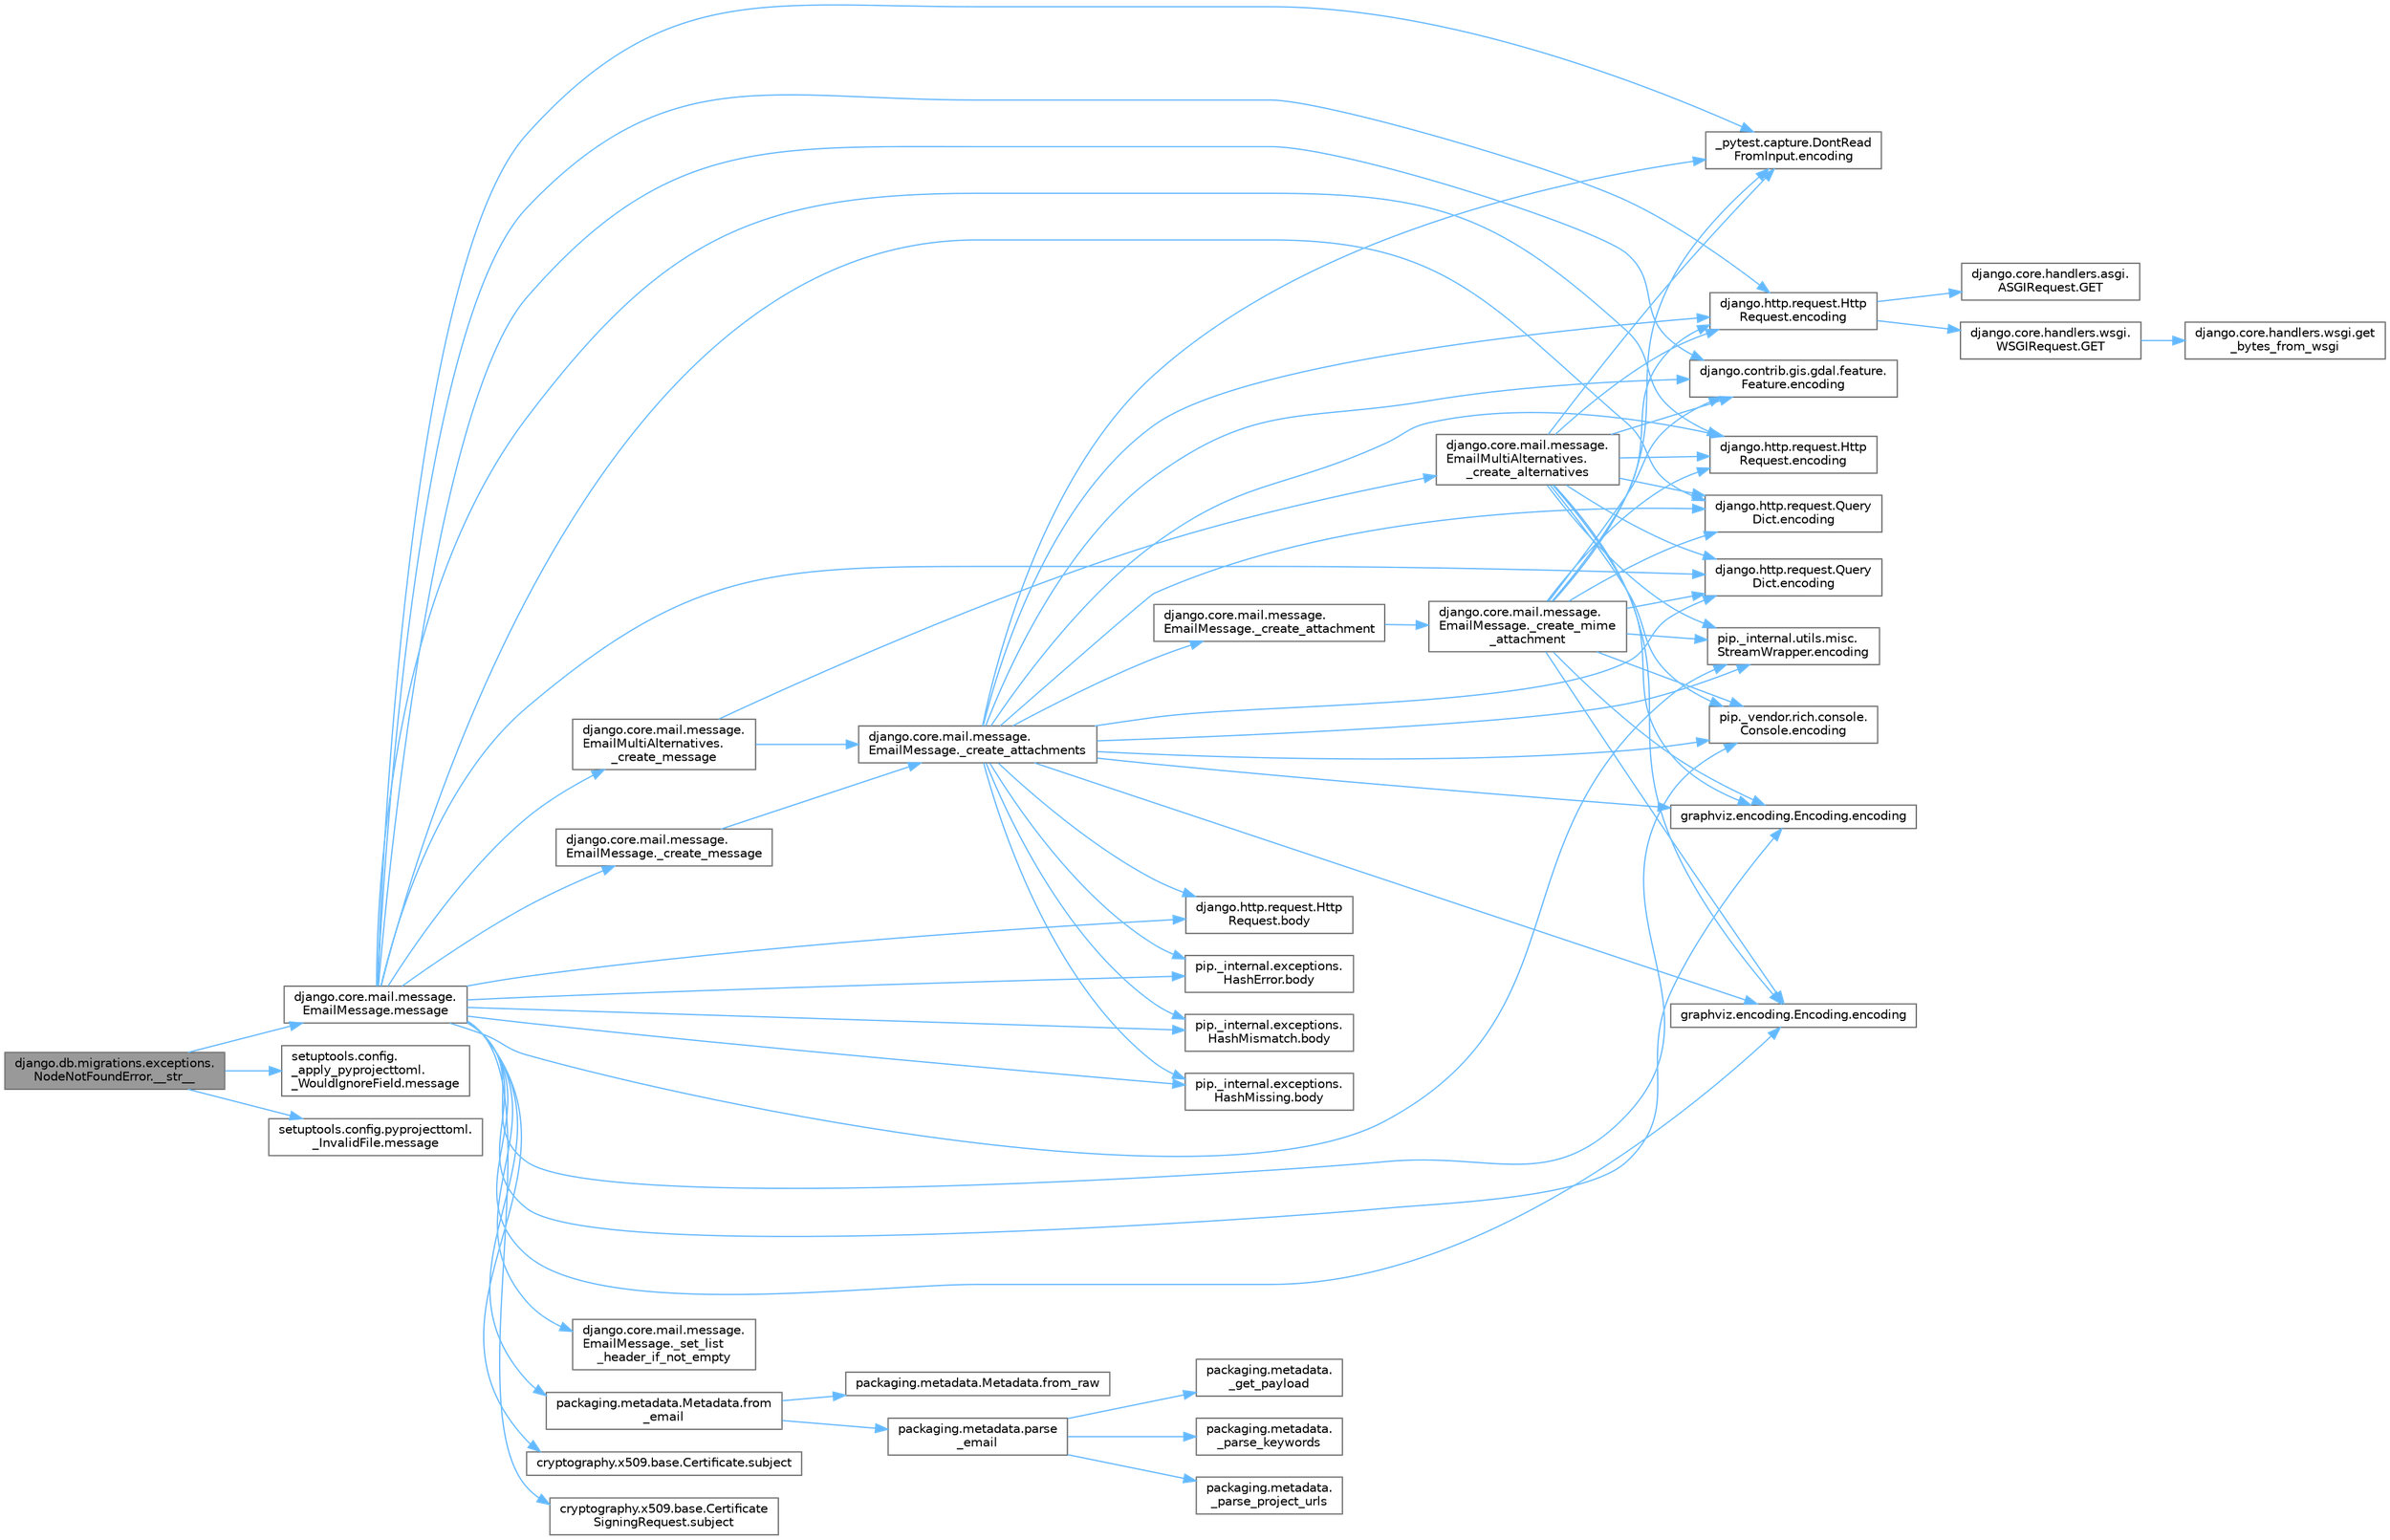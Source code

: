digraph "django.db.migrations.exceptions.NodeNotFoundError.__str__"
{
 // LATEX_PDF_SIZE
  bgcolor="transparent";
  edge [fontname=Helvetica,fontsize=10,labelfontname=Helvetica,labelfontsize=10];
  node [fontname=Helvetica,fontsize=10,shape=box,height=0.2,width=0.4];
  rankdir="LR";
  Node1 [id="Node000001",label="django.db.migrations.exceptions.\lNodeNotFoundError.__str__",height=0.2,width=0.4,color="gray40", fillcolor="grey60", style="filled", fontcolor="black",tooltip=" "];
  Node1 -> Node2 [id="edge1_Node000001_Node000002",color="steelblue1",style="solid",tooltip=" "];
  Node2 [id="Node000002",label="django.core.mail.message.\lEmailMessage.message",height=0.2,width=0.4,color="grey40", fillcolor="white", style="filled",URL="$classdjango_1_1core_1_1mail_1_1message_1_1_email_message.html#abb0f7b60b3f05b0d374e0d91fc1aa42e",tooltip=" "];
  Node2 -> Node3 [id="edge2_Node000002_Node000003",color="steelblue1",style="solid",tooltip=" "];
  Node3 [id="Node000003",label="django.core.mail.message.\lEmailMessage._create_message",height=0.2,width=0.4,color="grey40", fillcolor="white", style="filled",URL="$classdjango_1_1core_1_1mail_1_1message_1_1_email_message.html#a31c0fbc391763bdd9a5275f8a9188383",tooltip=" "];
  Node3 -> Node4 [id="edge3_Node000003_Node000004",color="steelblue1",style="solid",tooltip=" "];
  Node4 [id="Node000004",label="django.core.mail.message.\lEmailMessage._create_attachments",height=0.2,width=0.4,color="grey40", fillcolor="white", style="filled",URL="$classdjango_1_1core_1_1mail_1_1message_1_1_email_message.html#a6d35a6766f3c50c9ccbb975a1f9a7f37",tooltip=" "];
  Node4 -> Node5 [id="edge4_Node000004_Node000005",color="steelblue1",style="solid",tooltip=" "];
  Node5 [id="Node000005",label="django.core.mail.message.\lEmailMessage._create_attachment",height=0.2,width=0.4,color="grey40", fillcolor="white", style="filled",URL="$classdjango_1_1core_1_1mail_1_1message_1_1_email_message.html#ab0d57692b3697455bf9b449cee27f77e",tooltip=" "];
  Node5 -> Node6 [id="edge5_Node000005_Node000006",color="steelblue1",style="solid",tooltip=" "];
  Node6 [id="Node000006",label="django.core.mail.message.\lEmailMessage._create_mime\l_attachment",height=0.2,width=0.4,color="grey40", fillcolor="white", style="filled",URL="$classdjango_1_1core_1_1mail_1_1message_1_1_email_message.html#afa35e0e5465f876d51ac5868a8d76986",tooltip=" "];
  Node6 -> Node7 [id="edge6_Node000006_Node000007",color="steelblue1",style="solid",tooltip=" "];
  Node7 [id="Node000007",label="_pytest.capture.DontRead\lFromInput.encoding",height=0.2,width=0.4,color="grey40", fillcolor="white", style="filled",URL="$class__pytest_1_1capture_1_1_dont_read_from_input.html#a40a0e1b26db1f2cf579f1ab5d3903097",tooltip=" "];
  Node6 -> Node8 [id="edge7_Node000006_Node000008",color="steelblue1",style="solid",tooltip=" "];
  Node8 [id="Node000008",label="django.contrib.gis.gdal.feature.\lFeature.encoding",height=0.2,width=0.4,color="grey40", fillcolor="white", style="filled",URL="$classdjango_1_1contrib_1_1gis_1_1gdal_1_1feature_1_1_feature.html#a61ef7866406f46787c45d0040e4f2588",tooltip=" "];
  Node6 -> Node9 [id="edge8_Node000006_Node000009",color="steelblue1",style="solid",tooltip=" "];
  Node9 [id="Node000009",label="django.http.request.Http\lRequest.encoding",height=0.2,width=0.4,color="grey40", fillcolor="white", style="filled",URL="$classdjango_1_1http_1_1request_1_1_http_request.html#affc440df209dd1fb33d63b8fce39f3b2",tooltip=" "];
  Node6 -> Node10 [id="edge9_Node000006_Node000010",color="steelblue1",style="solid",tooltip=" "];
  Node10 [id="Node000010",label="django.http.request.Http\lRequest.encoding",height=0.2,width=0.4,color="grey40", fillcolor="white", style="filled",URL="$classdjango_1_1http_1_1request_1_1_http_request.html#a09c32945992a963608d955c2618ead79",tooltip=" "];
  Node10 -> Node11 [id="edge10_Node000010_Node000011",color="steelblue1",style="solid",tooltip=" "];
  Node11 [id="Node000011",label="django.core.handlers.asgi.\lASGIRequest.GET",height=0.2,width=0.4,color="grey40", fillcolor="white", style="filled",URL="$classdjango_1_1core_1_1handlers_1_1asgi_1_1_a_s_g_i_request.html#a22178cf518b0498b12175ee12f8e7706",tooltip=" "];
  Node10 -> Node12 [id="edge11_Node000010_Node000012",color="steelblue1",style="solid",tooltip=" "];
  Node12 [id="Node000012",label="django.core.handlers.wsgi.\lWSGIRequest.GET",height=0.2,width=0.4,color="grey40", fillcolor="white", style="filled",URL="$classdjango_1_1core_1_1handlers_1_1wsgi_1_1_w_s_g_i_request.html#a4167c70bcdd94cc925f4444860678305",tooltip=" "];
  Node12 -> Node13 [id="edge12_Node000012_Node000013",color="steelblue1",style="solid",tooltip=" "];
  Node13 [id="Node000013",label="django.core.handlers.wsgi.get\l_bytes_from_wsgi",height=0.2,width=0.4,color="grey40", fillcolor="white", style="filled",URL="$namespacedjango_1_1core_1_1handlers_1_1wsgi.html#a4327b300038076742d0bb1cb730ea808",tooltip=" "];
  Node6 -> Node14 [id="edge13_Node000006_Node000014",color="steelblue1",style="solid",tooltip=" "];
  Node14 [id="Node000014",label="django.http.request.Query\lDict.encoding",height=0.2,width=0.4,color="grey40", fillcolor="white", style="filled",URL="$classdjango_1_1http_1_1request_1_1_query_dict.html#ae1a9e4aa8ebe4d1dd0aa02e9388b0acd",tooltip=" "];
  Node6 -> Node15 [id="edge14_Node000006_Node000015",color="steelblue1",style="solid",tooltip=" "];
  Node15 [id="Node000015",label="django.http.request.Query\lDict.encoding",height=0.2,width=0.4,color="grey40", fillcolor="white", style="filled",URL="$classdjango_1_1http_1_1request_1_1_query_dict.html#aade836c6d0fadbe21ef181917ca28ea8",tooltip=" "];
  Node6 -> Node16 [id="edge15_Node000006_Node000016",color="steelblue1",style="solid",tooltip=" "];
  Node16 [id="Node000016",label="graphviz.encoding.Encoding.encoding",height=0.2,width=0.4,color="grey40", fillcolor="white", style="filled",URL="$classgraphviz_1_1encoding_1_1_encoding.html#a4be64c43fe62823ffb51d9d4706f3c3d",tooltip=" "];
  Node6 -> Node17 [id="edge16_Node000006_Node000017",color="steelblue1",style="solid",tooltip=" "];
  Node17 [id="Node000017",label="graphviz.encoding.Encoding.encoding",height=0.2,width=0.4,color="grey40", fillcolor="white", style="filled",URL="$classgraphviz_1_1encoding_1_1_encoding.html#ade16bad413f6cc9b3776aa3c580e7251",tooltip=" "];
  Node6 -> Node18 [id="edge17_Node000006_Node000018",color="steelblue1",style="solid",tooltip=" "];
  Node18 [id="Node000018",label="pip._internal.utils.misc.\lStreamWrapper.encoding",height=0.2,width=0.4,color="grey40", fillcolor="white", style="filled",URL="$classpip_1_1__internal_1_1utils_1_1misc_1_1_stream_wrapper.html#ae516d377684b88c1d5ed9b0b670a2a0b",tooltip=" "];
  Node6 -> Node19 [id="edge18_Node000006_Node000019",color="steelblue1",style="solid",tooltip=" "];
  Node19 [id="Node000019",label="pip._vendor.rich.console.\lConsole.encoding",height=0.2,width=0.4,color="grey40", fillcolor="white", style="filled",URL="$classpip_1_1__vendor_1_1rich_1_1console_1_1_console.html#aaa95f0495607d199f34c4ebd90ea1cfe",tooltip=" "];
  Node4 -> Node20 [id="edge19_Node000004_Node000020",color="steelblue1",style="solid",tooltip=" "];
  Node20 [id="Node000020",label="django.http.request.Http\lRequest.body",height=0.2,width=0.4,color="grey40", fillcolor="white", style="filled",URL="$classdjango_1_1http_1_1request_1_1_http_request.html#a0c776b91cea1a69dafe5dce09b6f96f1",tooltip=" "];
  Node4 -> Node21 [id="edge20_Node000004_Node000021",color="steelblue1",style="solid",tooltip=" "];
  Node21 [id="Node000021",label="pip._internal.exceptions.\lHashError.body",height=0.2,width=0.4,color="grey40", fillcolor="white", style="filled",URL="$classpip_1_1__internal_1_1exceptions_1_1_hash_error.html#a8b1a0890122218544dd1a3e23c416431",tooltip=" "];
  Node4 -> Node22 [id="edge21_Node000004_Node000022",color="steelblue1",style="solid",tooltip=" "];
  Node22 [id="Node000022",label="pip._internal.exceptions.\lHashMismatch.body",height=0.2,width=0.4,color="grey40", fillcolor="white", style="filled",URL="$classpip_1_1__internal_1_1exceptions_1_1_hash_mismatch.html#a24c9ffc7b9a48c74ac53439d56a05dc6",tooltip=" "];
  Node4 -> Node23 [id="edge22_Node000004_Node000023",color="steelblue1",style="solid",tooltip=" "];
  Node23 [id="Node000023",label="pip._internal.exceptions.\lHashMissing.body",height=0.2,width=0.4,color="grey40", fillcolor="white", style="filled",URL="$classpip_1_1__internal_1_1exceptions_1_1_hash_missing.html#afe037f000b99010da015d0209089d6dd",tooltip=" "];
  Node4 -> Node7 [id="edge23_Node000004_Node000007",color="steelblue1",style="solid",tooltip=" "];
  Node4 -> Node8 [id="edge24_Node000004_Node000008",color="steelblue1",style="solid",tooltip=" "];
  Node4 -> Node9 [id="edge25_Node000004_Node000009",color="steelblue1",style="solid",tooltip=" "];
  Node4 -> Node10 [id="edge26_Node000004_Node000010",color="steelblue1",style="solid",tooltip=" "];
  Node4 -> Node14 [id="edge27_Node000004_Node000014",color="steelblue1",style="solid",tooltip=" "];
  Node4 -> Node15 [id="edge28_Node000004_Node000015",color="steelblue1",style="solid",tooltip=" "];
  Node4 -> Node16 [id="edge29_Node000004_Node000016",color="steelblue1",style="solid",tooltip=" "];
  Node4 -> Node17 [id="edge30_Node000004_Node000017",color="steelblue1",style="solid",tooltip=" "];
  Node4 -> Node18 [id="edge31_Node000004_Node000018",color="steelblue1",style="solid",tooltip=" "];
  Node4 -> Node19 [id="edge32_Node000004_Node000019",color="steelblue1",style="solid",tooltip=" "];
  Node2 -> Node24 [id="edge33_Node000002_Node000024",color="steelblue1",style="solid",tooltip=" "];
  Node24 [id="Node000024",label="django.core.mail.message.\lEmailMultiAlternatives.\l_create_message",height=0.2,width=0.4,color="grey40", fillcolor="white", style="filled",URL="$classdjango_1_1core_1_1mail_1_1message_1_1_email_multi_alternatives.html#aca1d6cc9e7b907373cbd4e5c9bd635e2",tooltip=" "];
  Node24 -> Node25 [id="edge34_Node000024_Node000025",color="steelblue1",style="solid",tooltip=" "];
  Node25 [id="Node000025",label="django.core.mail.message.\lEmailMultiAlternatives.\l_create_alternatives",height=0.2,width=0.4,color="grey40", fillcolor="white", style="filled",URL="$classdjango_1_1core_1_1mail_1_1message_1_1_email_multi_alternatives.html#af51df7229ed1af2cc1da999cf6928222",tooltip=" "];
  Node25 -> Node7 [id="edge35_Node000025_Node000007",color="steelblue1",style="solid",tooltip=" "];
  Node25 -> Node8 [id="edge36_Node000025_Node000008",color="steelblue1",style="solid",tooltip=" "];
  Node25 -> Node9 [id="edge37_Node000025_Node000009",color="steelblue1",style="solid",tooltip=" "];
  Node25 -> Node10 [id="edge38_Node000025_Node000010",color="steelblue1",style="solid",tooltip=" "];
  Node25 -> Node14 [id="edge39_Node000025_Node000014",color="steelblue1",style="solid",tooltip=" "];
  Node25 -> Node15 [id="edge40_Node000025_Node000015",color="steelblue1",style="solid",tooltip=" "];
  Node25 -> Node16 [id="edge41_Node000025_Node000016",color="steelblue1",style="solid",tooltip=" "];
  Node25 -> Node17 [id="edge42_Node000025_Node000017",color="steelblue1",style="solid",tooltip=" "];
  Node25 -> Node18 [id="edge43_Node000025_Node000018",color="steelblue1",style="solid",tooltip=" "];
  Node25 -> Node19 [id="edge44_Node000025_Node000019",color="steelblue1",style="solid",tooltip=" "];
  Node24 -> Node4 [id="edge45_Node000024_Node000004",color="steelblue1",style="solid",tooltip=" "];
  Node2 -> Node26 [id="edge46_Node000002_Node000026",color="steelblue1",style="solid",tooltip=" "];
  Node26 [id="Node000026",label="django.core.mail.message.\lEmailMessage._set_list\l_header_if_not_empty",height=0.2,width=0.4,color="grey40", fillcolor="white", style="filled",URL="$classdjango_1_1core_1_1mail_1_1message_1_1_email_message.html#aa0e4f6534ae27f4b10b09b55a046a236",tooltip=" "];
  Node2 -> Node20 [id="edge47_Node000002_Node000020",color="steelblue1",style="solid",tooltip=" "];
  Node2 -> Node21 [id="edge48_Node000002_Node000021",color="steelblue1",style="solid",tooltip=" "];
  Node2 -> Node22 [id="edge49_Node000002_Node000022",color="steelblue1",style="solid",tooltip=" "];
  Node2 -> Node23 [id="edge50_Node000002_Node000023",color="steelblue1",style="solid",tooltip=" "];
  Node2 -> Node7 [id="edge51_Node000002_Node000007",color="steelblue1",style="solid",tooltip=" "];
  Node2 -> Node8 [id="edge52_Node000002_Node000008",color="steelblue1",style="solid",tooltip=" "];
  Node2 -> Node9 [id="edge53_Node000002_Node000009",color="steelblue1",style="solid",tooltip=" "];
  Node2 -> Node10 [id="edge54_Node000002_Node000010",color="steelblue1",style="solid",tooltip=" "];
  Node2 -> Node14 [id="edge55_Node000002_Node000014",color="steelblue1",style="solid",tooltip=" "];
  Node2 -> Node15 [id="edge56_Node000002_Node000015",color="steelblue1",style="solid",tooltip=" "];
  Node2 -> Node16 [id="edge57_Node000002_Node000016",color="steelblue1",style="solid",tooltip=" "];
  Node2 -> Node17 [id="edge58_Node000002_Node000017",color="steelblue1",style="solid",tooltip=" "];
  Node2 -> Node18 [id="edge59_Node000002_Node000018",color="steelblue1",style="solid",tooltip=" "];
  Node2 -> Node19 [id="edge60_Node000002_Node000019",color="steelblue1",style="solid",tooltip=" "];
  Node2 -> Node27 [id="edge61_Node000002_Node000027",color="steelblue1",style="solid",tooltip=" "];
  Node27 [id="Node000027",label="packaging.metadata.Metadata.from\l_email",height=0.2,width=0.4,color="grey40", fillcolor="white", style="filled",URL="$classpackaging_1_1metadata_1_1_metadata.html#a2c433c37df31563c6ee884e3d4849122",tooltip=" "];
  Node27 -> Node28 [id="edge62_Node000027_Node000028",color="steelblue1",style="solid",tooltip=" "];
  Node28 [id="Node000028",label="packaging.metadata.Metadata.from_raw",height=0.2,width=0.4,color="grey40", fillcolor="white", style="filled",URL="$classpackaging_1_1metadata_1_1_metadata.html#a7e0bea3fb855c756aee9c327b6090227",tooltip=" "];
  Node27 -> Node29 [id="edge63_Node000027_Node000029",color="steelblue1",style="solid",tooltip=" "];
  Node29 [id="Node000029",label="packaging.metadata.parse\l_email",height=0.2,width=0.4,color="grey40", fillcolor="white", style="filled",URL="$namespacepackaging_1_1metadata.html#a19a5e49f5df080ec4a4e527886631369",tooltip=" "];
  Node29 -> Node30 [id="edge64_Node000029_Node000030",color="steelblue1",style="solid",tooltip=" "];
  Node30 [id="Node000030",label="packaging.metadata.\l_get_payload",height=0.2,width=0.4,color="grey40", fillcolor="white", style="filled",URL="$namespacepackaging_1_1metadata.html#a2af4e8d3842c58791cefb3dbe323683d",tooltip=" "];
  Node29 -> Node31 [id="edge65_Node000029_Node000031",color="steelblue1",style="solid",tooltip=" "];
  Node31 [id="Node000031",label="packaging.metadata.\l_parse_keywords",height=0.2,width=0.4,color="grey40", fillcolor="white", style="filled",URL="$namespacepackaging_1_1metadata.html#a93eb791fe488685f5591ffc787c93eed",tooltip=" "];
  Node29 -> Node32 [id="edge66_Node000029_Node000032",color="steelblue1",style="solid",tooltip=" "];
  Node32 [id="Node000032",label="packaging.metadata.\l_parse_project_urls",height=0.2,width=0.4,color="grey40", fillcolor="white", style="filled",URL="$namespacepackaging_1_1metadata.html#a4c9e259c1cddcded47a2813d62485dae",tooltip=" "];
  Node2 -> Node33 [id="edge67_Node000002_Node000033",color="steelblue1",style="solid",tooltip=" "];
  Node33 [id="Node000033",label="cryptography.x509.base.Certificate.subject",height=0.2,width=0.4,color="grey40", fillcolor="white", style="filled",URL="$classcryptography_1_1x509_1_1base_1_1_certificate.html#a5c172c5f4d8cf4735368777b0a7c2dba",tooltip=" "];
  Node2 -> Node34 [id="edge68_Node000002_Node000034",color="steelblue1",style="solid",tooltip=" "];
  Node34 [id="Node000034",label="cryptography.x509.base.Certificate\lSigningRequest.subject",height=0.2,width=0.4,color="grey40", fillcolor="white", style="filled",URL="$classcryptography_1_1x509_1_1base_1_1_certificate_signing_request.html#a6be5d0fb9d55f4d926f97d4ac4cdfc69",tooltip=" "];
  Node1 -> Node35 [id="edge69_Node000001_Node000035",color="steelblue1",style="solid",tooltip=" "];
  Node35 [id="Node000035",label="setuptools.config.\l_apply_pyprojecttoml.\l_WouldIgnoreField.message",height=0.2,width=0.4,color="grey40", fillcolor="white", style="filled",URL="$classsetuptools_1_1config_1_1__apply__pyprojecttoml_1_1___would_ignore_field.html#a13c1153a032ef35111d6472bbb22dcca",tooltip=" "];
  Node1 -> Node36 [id="edge70_Node000001_Node000036",color="steelblue1",style="solid",tooltip=" "];
  Node36 [id="Node000036",label="setuptools.config.pyprojecttoml.\l_InvalidFile.message",height=0.2,width=0.4,color="grey40", fillcolor="white", style="filled",URL="$classsetuptools_1_1config_1_1pyprojecttoml_1_1___invalid_file.html#a398e369e4a13ceb94b9688aa81173c90",tooltip=" "];
}
